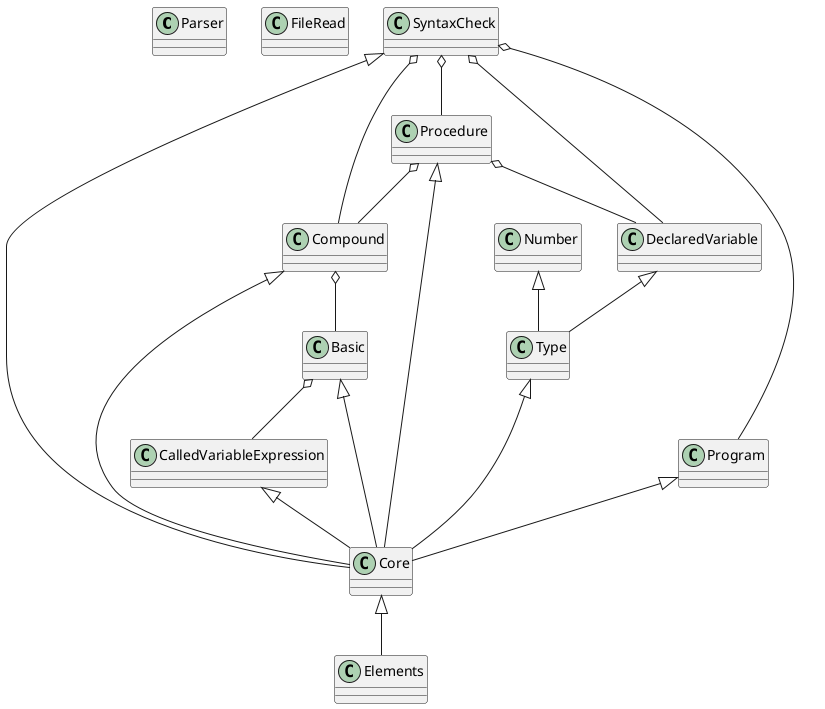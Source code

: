 @startuml

class Parser {
}

class FileRead {
}

class SyntaxCheck {
}

class Core {
}

class Number {
}

class Type {
}

class Elements {
}

class Basic {
}

class CalledVariableExpression {
}

class Compound {
}

class DeclaredVariable {
}

class Procedure {
}

class Program {
}

Number  <|-- Type
Type <|-- Core
Core <|-- Elements

Basic <|-- Core
Basic o-- CalledVariableExpression

CalledVariableExpression <|-- Core

Compound <|-- Core
Compound o-- Basic

DeclaredVariable <|-- Type

Procedure <|-- Core
Procedure o-- Compound
Procedure o-- DeclaredVariable

Program <|-- Core

SyntaxCheck <|-- Core
SyntaxCheck o-- Program
SyntaxCheck o-- Procedure
SyntaxCheck o-- DeclaredVariable
SyntaxCheck o-- Compound

@enduml

